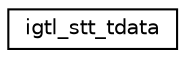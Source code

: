 digraph "Graphical Class Hierarchy"
{
  edge [fontname="Helvetica",fontsize="10",labelfontname="Helvetica",labelfontsize="10"];
  node [fontname="Helvetica",fontsize="10",shape=record];
  rankdir="LR";
  Node1 [label="igtl_stt_tdata",height=0.2,width=0.4,color="black", fillcolor="white", style="filled",URL="$structigtl__stt__tdata.html"];
}

